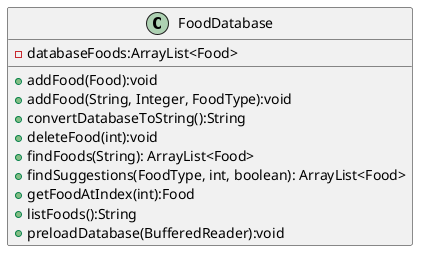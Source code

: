 @startuml
'https://plantuml.com/class-diagram

class FoodDatabase {
- databaseFoods:ArrayList<Food>
+ addFood(Food):void
+ addFood(String, Integer, FoodType):void
+ convertDatabaseToString():String
+ deleteFood(int):void
+ findFoods(String): ArrayList<Food>
+ findSuggestions(FoodType, int, boolean): ArrayList<Food>
+ getFoodAtIndex(int):Food
+ listFoods():String
+ preloadDatabase(BufferedReader):void
}


@enduml